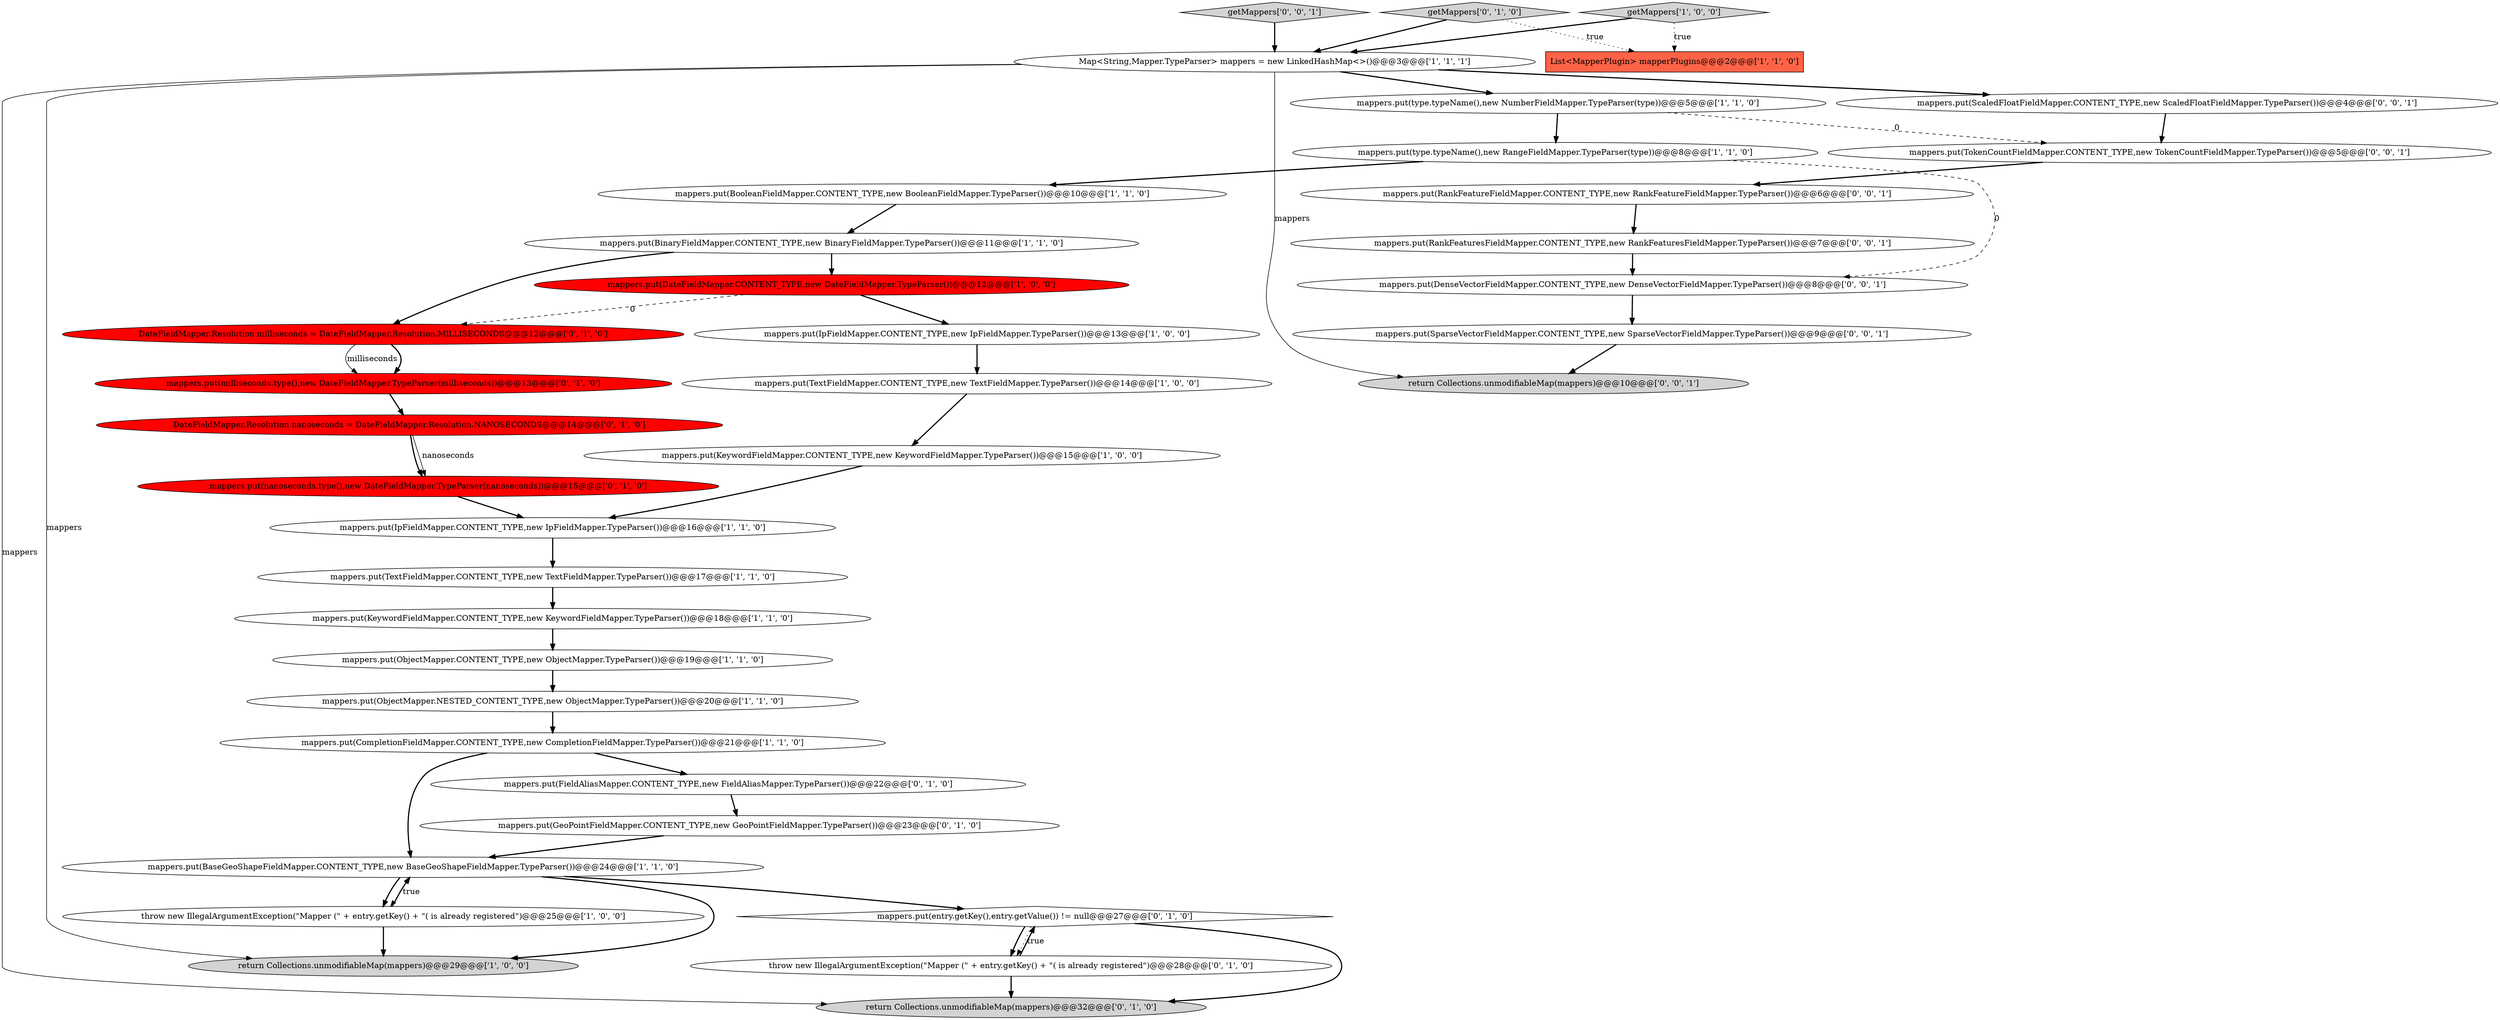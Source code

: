 digraph {
1 [style = filled, label = "Map<String,Mapper.TypeParser> mappers = new LinkedHashMap<>()@@@3@@@['1', '1', '1']", fillcolor = white, shape = ellipse image = "AAA0AAABBB1BBB"];
11 [style = filled, label = "mappers.put(CompletionFieldMapper.CONTENT_TYPE,new CompletionFieldMapper.TypeParser())@@@21@@@['1', '1', '0']", fillcolor = white, shape = ellipse image = "AAA0AAABBB1BBB"];
13 [style = filled, label = "mappers.put(ObjectMapper.NESTED_CONTENT_TYPE,new ObjectMapper.TypeParser())@@@20@@@['1', '1', '0']", fillcolor = white, shape = ellipse image = "AAA0AAABBB1BBB"];
21 [style = filled, label = "mappers.put(nanoseconds.type(),new DateFieldMapper.TypeParser(nanoseconds))@@@15@@@['0', '1', '0']", fillcolor = red, shape = ellipse image = "AAA1AAABBB2BBB"];
22 [style = filled, label = "mappers.put(FieldAliasMapper.CONTENT_TYPE,new FieldAliasMapper.TypeParser())@@@22@@@['0', '1', '0']", fillcolor = white, shape = ellipse image = "AAA0AAABBB2BBB"];
18 [style = filled, label = "mappers.put(type.typeName(),new RangeFieldMapper.TypeParser(type))@@@8@@@['1', '1', '0']", fillcolor = white, shape = ellipse image = "AAA0AAABBB1BBB"];
30 [style = filled, label = "getMappers['0', '0', '1']", fillcolor = lightgray, shape = diamond image = "AAA0AAABBB3BBB"];
26 [style = filled, label = "DateFieldMapper.Resolution nanoseconds = DateFieldMapper.Resolution.NANOSECONDS@@@14@@@['0', '1', '0']", fillcolor = red, shape = ellipse image = "AAA1AAABBB2BBB"];
20 [style = filled, label = "return Collections.unmodifiableMap(mappers)@@@32@@@['0', '1', '0']", fillcolor = lightgray, shape = ellipse image = "AAA0AAABBB2BBB"];
5 [style = filled, label = "mappers.put(ObjectMapper.CONTENT_TYPE,new ObjectMapper.TypeParser())@@@19@@@['1', '1', '0']", fillcolor = white, shape = ellipse image = "AAA0AAABBB1BBB"];
6 [style = filled, label = "return Collections.unmodifiableMap(mappers)@@@29@@@['1', '0', '0']", fillcolor = lightgray, shape = ellipse image = "AAA0AAABBB1BBB"];
27 [style = filled, label = "mappers.put(entry.getKey(),entry.getValue()) != null@@@27@@@['0', '1', '0']", fillcolor = white, shape = diamond image = "AAA0AAABBB2BBB"];
7 [style = filled, label = "mappers.put(type.typeName(),new NumberFieldMapper.TypeParser(type))@@@5@@@['1', '1', '0']", fillcolor = white, shape = ellipse image = "AAA0AAABBB1BBB"];
17 [style = filled, label = "List<MapperPlugin> mapperPlugins@@@2@@@['1', '1', '0']", fillcolor = tomato, shape = box image = "AAA0AAABBB1BBB"];
0 [style = filled, label = "mappers.put(KeywordFieldMapper.CONTENT_TYPE,new KeywordFieldMapper.TypeParser())@@@15@@@['1', '0', '0']", fillcolor = white, shape = ellipse image = "AAA0AAABBB1BBB"];
16 [style = filled, label = "getMappers['1', '0', '0']", fillcolor = lightgray, shape = diamond image = "AAA0AAABBB1BBB"];
3 [style = filled, label = "mappers.put(TextFieldMapper.CONTENT_TYPE,new TextFieldMapper.TypeParser())@@@14@@@['1', '0', '0']", fillcolor = white, shape = ellipse image = "AAA0AAABBB1BBB"];
31 [style = filled, label = "mappers.put(RankFeaturesFieldMapper.CONTENT_TYPE,new RankFeaturesFieldMapper.TypeParser())@@@7@@@['0', '0', '1']", fillcolor = white, shape = ellipse image = "AAA0AAABBB3BBB"];
32 [style = filled, label = "mappers.put(DenseVectorFieldMapper.CONTENT_TYPE,new DenseVectorFieldMapper.TypeParser())@@@8@@@['0', '0', '1']", fillcolor = white, shape = ellipse image = "AAA0AAABBB3BBB"];
34 [style = filled, label = "mappers.put(TokenCountFieldMapper.CONTENT_TYPE,new TokenCountFieldMapper.TypeParser())@@@5@@@['0', '0', '1']", fillcolor = white, shape = ellipse image = "AAA0AAABBB3BBB"];
4 [style = filled, label = "mappers.put(IpFieldMapper.CONTENT_TYPE,new IpFieldMapper.TypeParser())@@@16@@@['1', '1', '0']", fillcolor = white, shape = ellipse image = "AAA0AAABBB1BBB"];
25 [style = filled, label = "mappers.put(milliseconds.type(),new DateFieldMapper.TypeParser(milliseconds))@@@13@@@['0', '1', '0']", fillcolor = red, shape = ellipse image = "AAA1AAABBB2BBB"];
19 [style = filled, label = "throw new IllegalArgumentException(\"Mapper (\" + entry.getKey() + \"( is already registered\")@@@25@@@['1', '0', '0']", fillcolor = white, shape = ellipse image = "AAA0AAABBB1BBB"];
36 [style = filled, label = "mappers.put(RankFeatureFieldMapper.CONTENT_TYPE,new RankFeatureFieldMapper.TypeParser())@@@6@@@['0', '0', '1']", fillcolor = white, shape = ellipse image = "AAA0AAABBB3BBB"];
35 [style = filled, label = "mappers.put(SparseVectorFieldMapper.CONTENT_TYPE,new SparseVectorFieldMapper.TypeParser())@@@9@@@['0', '0', '1']", fillcolor = white, shape = ellipse image = "AAA0AAABBB3BBB"];
9 [style = filled, label = "mappers.put(BaseGeoShapeFieldMapper.CONTENT_TYPE,new BaseGeoShapeFieldMapper.TypeParser())@@@24@@@['1', '1', '0']", fillcolor = white, shape = ellipse image = "AAA0AAABBB1BBB"];
37 [style = filled, label = "return Collections.unmodifiableMap(mappers)@@@10@@@['0', '0', '1']", fillcolor = lightgray, shape = ellipse image = "AAA0AAABBB3BBB"];
28 [style = filled, label = "mappers.put(GeoPointFieldMapper.CONTENT_TYPE,new GeoPointFieldMapper.TypeParser())@@@23@@@['0', '1', '0']", fillcolor = white, shape = ellipse image = "AAA0AAABBB2BBB"];
8 [style = filled, label = "mappers.put(BinaryFieldMapper.CONTENT_TYPE,new BinaryFieldMapper.TypeParser())@@@11@@@['1', '1', '0']", fillcolor = white, shape = ellipse image = "AAA0AAABBB1BBB"];
10 [style = filled, label = "mappers.put(DateFieldMapper.CONTENT_TYPE,new DateFieldMapper.TypeParser())@@@12@@@['1', '0', '0']", fillcolor = red, shape = ellipse image = "AAA1AAABBB1BBB"];
23 [style = filled, label = "DateFieldMapper.Resolution milliseconds = DateFieldMapper.Resolution.MILLISECONDS@@@12@@@['0', '1', '0']", fillcolor = red, shape = ellipse image = "AAA1AAABBB2BBB"];
2 [style = filled, label = "mappers.put(IpFieldMapper.CONTENT_TYPE,new IpFieldMapper.TypeParser())@@@13@@@['1', '0', '0']", fillcolor = white, shape = ellipse image = "AAA0AAABBB1BBB"];
33 [style = filled, label = "mappers.put(ScaledFloatFieldMapper.CONTENT_TYPE,new ScaledFloatFieldMapper.TypeParser())@@@4@@@['0', '0', '1']", fillcolor = white, shape = ellipse image = "AAA0AAABBB3BBB"];
24 [style = filled, label = "getMappers['0', '1', '0']", fillcolor = lightgray, shape = diamond image = "AAA0AAABBB2BBB"];
15 [style = filled, label = "mappers.put(KeywordFieldMapper.CONTENT_TYPE,new KeywordFieldMapper.TypeParser())@@@18@@@['1', '1', '0']", fillcolor = white, shape = ellipse image = "AAA0AAABBB1BBB"];
14 [style = filled, label = "mappers.put(BooleanFieldMapper.CONTENT_TYPE,new BooleanFieldMapper.TypeParser())@@@10@@@['1', '1', '0']", fillcolor = white, shape = ellipse image = "AAA0AAABBB1BBB"];
29 [style = filled, label = "throw new IllegalArgumentException(\"Mapper (\" + entry.getKey() + \"( is already registered\")@@@28@@@['0', '1', '0']", fillcolor = white, shape = ellipse image = "AAA0AAABBB2BBB"];
12 [style = filled, label = "mappers.put(TextFieldMapper.CONTENT_TYPE,new TextFieldMapper.TypeParser())@@@17@@@['1', '1', '0']", fillcolor = white, shape = ellipse image = "AAA0AAABBB1BBB"];
26->21 [style = solid, label="nanoseconds"];
32->35 [style = bold, label=""];
8->10 [style = bold, label=""];
23->25 [style = bold, label=""];
30->1 [style = bold, label=""];
8->23 [style = bold, label=""];
1->20 [style = solid, label="mappers"];
31->32 [style = bold, label=""];
2->3 [style = bold, label=""];
16->17 [style = dotted, label="true"];
36->31 [style = bold, label=""];
24->17 [style = dotted, label="true"];
12->15 [style = bold, label=""];
28->9 [style = bold, label=""];
22->28 [style = bold, label=""];
11->9 [style = bold, label=""];
19->6 [style = bold, label=""];
1->37 [style = solid, label="mappers"];
1->7 [style = bold, label=""];
13->11 [style = bold, label=""];
18->32 [style = dashed, label="0"];
15->5 [style = bold, label=""];
3->0 [style = bold, label=""];
9->6 [style = bold, label=""];
26->21 [style = bold, label=""];
9->27 [style = bold, label=""];
29->27 [style = bold, label=""];
29->20 [style = bold, label=""];
1->33 [style = bold, label=""];
1->6 [style = solid, label="mappers"];
9->19 [style = dotted, label="true"];
19->9 [style = bold, label=""];
16->1 [style = bold, label=""];
0->4 [style = bold, label=""];
35->37 [style = bold, label=""];
27->29 [style = dotted, label="true"];
5->13 [style = bold, label=""];
34->36 [style = bold, label=""];
25->26 [style = bold, label=""];
11->22 [style = bold, label=""];
7->18 [style = bold, label=""];
4->12 [style = bold, label=""];
9->19 [style = bold, label=""];
23->25 [style = solid, label="milliseconds"];
10->2 [style = bold, label=""];
14->8 [style = bold, label=""];
24->1 [style = bold, label=""];
27->29 [style = bold, label=""];
33->34 [style = bold, label=""];
27->20 [style = bold, label=""];
18->14 [style = bold, label=""];
10->23 [style = dashed, label="0"];
7->34 [style = dashed, label="0"];
21->4 [style = bold, label=""];
}
